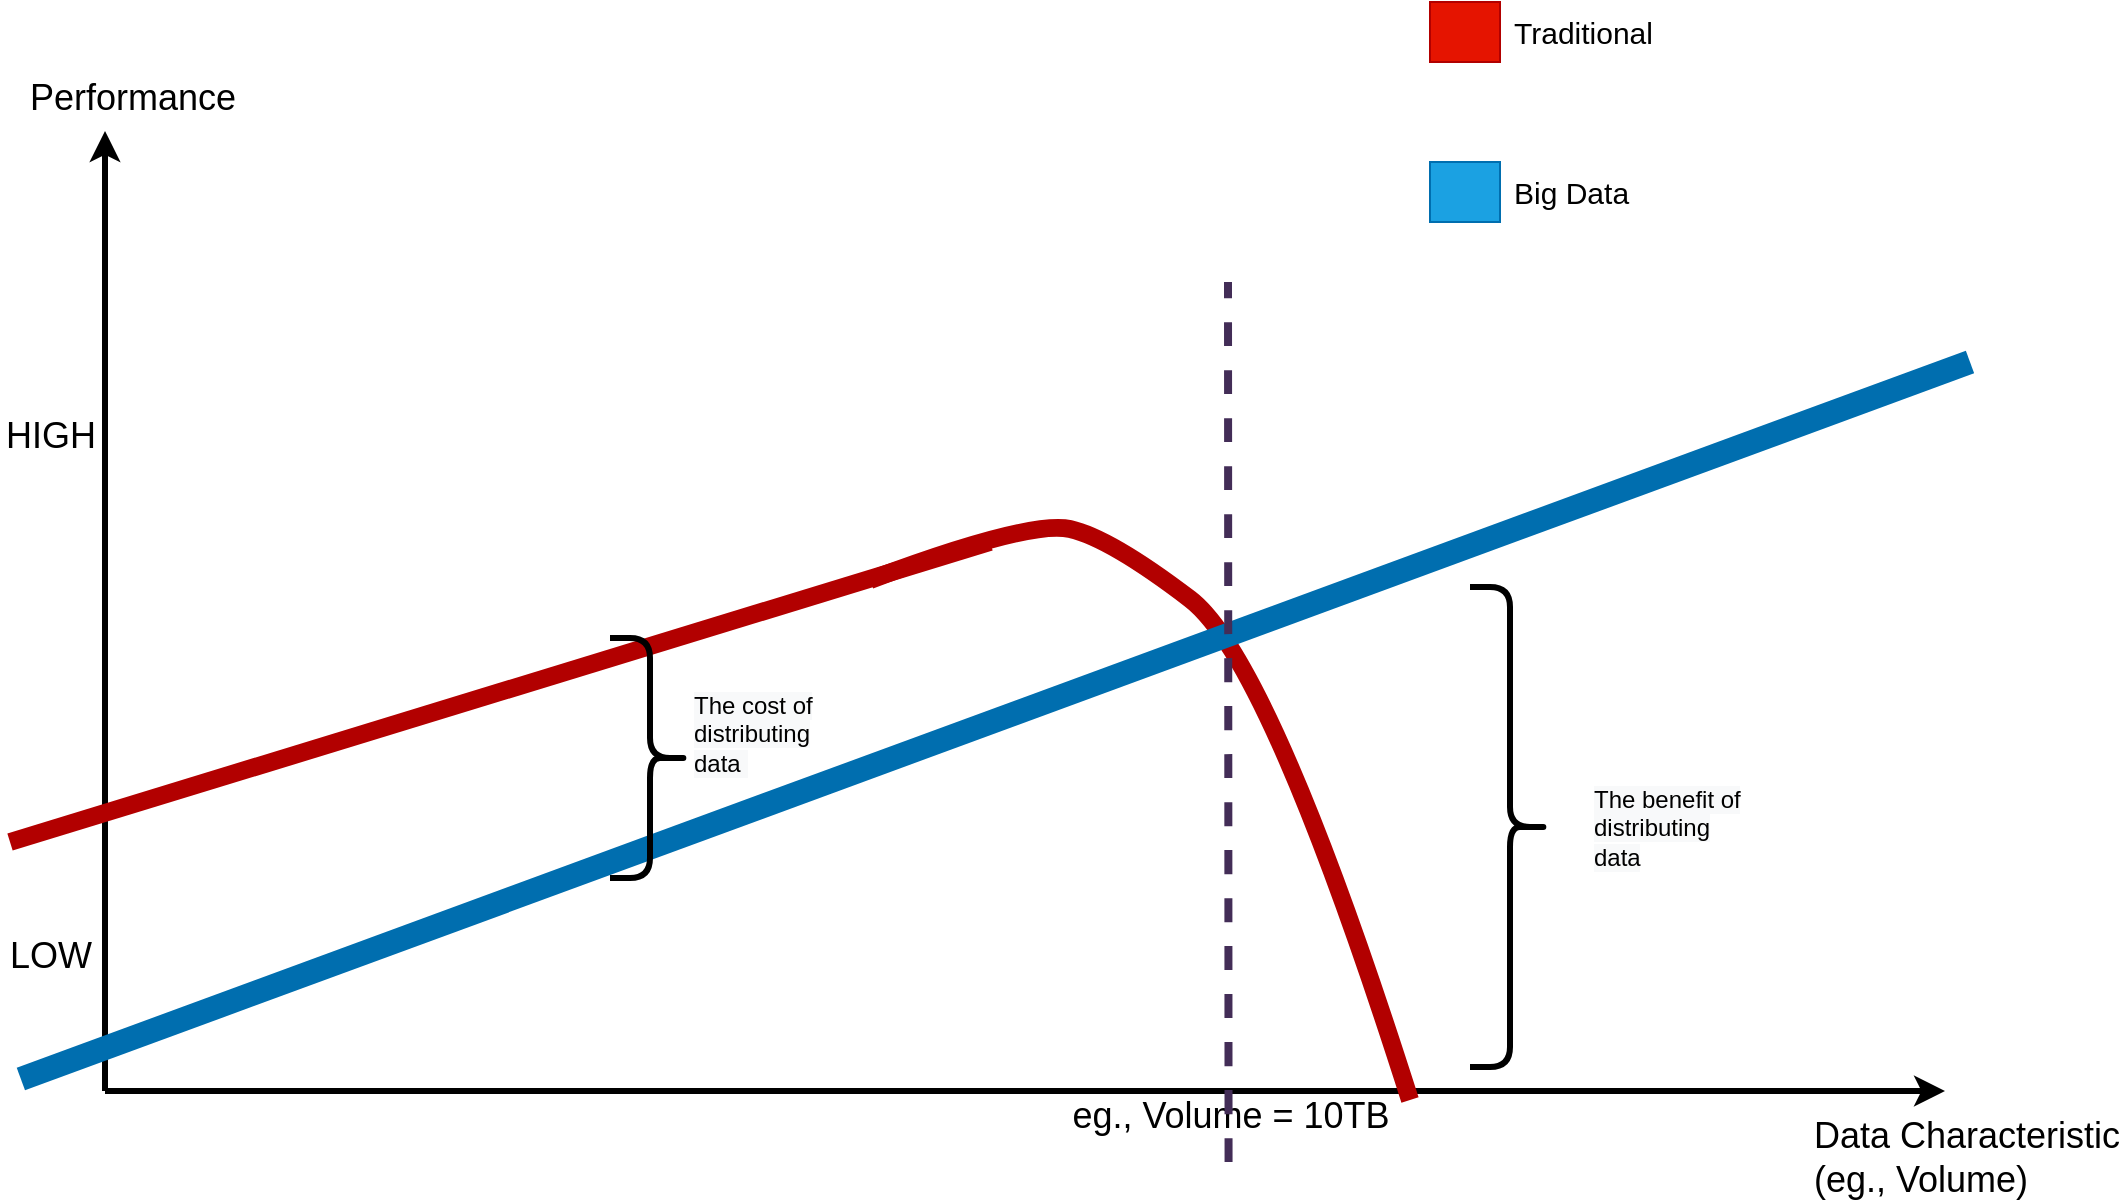 <mxfile version="15.8.7" type="device"><diagram id="07fea595-8f29-1299-0266-81d95cde20df" name="Page-1"><mxGraphModel dx="-766" dy="317" grid="1" gridSize="10" guides="1" tooltips="1" connect="1" arrows="1" fold="1" page="1" pageScale="1" pageWidth="1169" pageHeight="827" background="none" math="0" shadow="0"><root><mxCell id="0"/><mxCell id="1" parent="0"/><mxCell id="727" value="" style="edgeStyle=none;html=1;fontColor=#000000;strokeWidth=3;strokeColor=#000000;" parent="1" edge="1"><mxGeometry width="100" height="100" relative="1" as="geometry"><mxPoint x="2437.5" y="1594.5" as="sourcePoint"/><mxPoint x="2437.5" y="1114.5" as="targetPoint"/></mxGeometry></mxCell><mxCell id="734" value="" style="edgeStyle=none;html=1;fontColor=#000000;strokeWidth=3;strokeColor=#000000;" parent="1" edge="1"><mxGeometry width="100" height="100" relative="1" as="geometry"><mxPoint x="2437.5" y="1594.5" as="sourcePoint"/><mxPoint x="3357.5" y="1594.5" as="targetPoint"/></mxGeometry></mxCell><mxCell id="735" value="Data Characteristic&lt;br&gt;(eg., Volume)" style="text;spacingTop=-5;html=1;fontSize=18;fontStyle=0;points=[];strokeColor=none;" parent="1" vertex="1"><mxGeometry x="3290" y="1604.5" width="80" height="20" as="geometry"/></mxCell><mxCell id="745" value="Performance" style="text;spacingTop=-5;html=1;fontSize=18;fontStyle=0;points=[]" parent="1" vertex="1"><mxGeometry x="2397.5" y="1085.5" width="80" height="20" as="geometry"/></mxCell><mxCell id="746" value="LOW" style="text;spacingTop=-5;align=center;verticalAlign=middle;fontStyle=0;html=1;fontSize=18;points=[]" parent="1" vertex="1"><mxGeometry x="2394.5" y="1464.5" width="30" height="130.0" as="geometry"/></mxCell><mxCell id="748" value="HIGH" style="text;spacingTop=-5;align=center;verticalAlign=middle;fontStyle=0;html=1;fontSize=18;points=[]" parent="1" vertex="1"><mxGeometry x="2394.5" y="1204.5" width="30" height="130.0" as="geometry"/></mxCell><mxCell id="752" value="eg., Volume = 10TB" style="text;spacingTop=-5;align=center;verticalAlign=middle;fontStyle=0;html=1;fontSize=18;points=[];strokeColor=none;" parent="1" vertex="1"><mxGeometry x="2940" y="1594.5" width="120" height="30" as="geometry"/></mxCell><mxCell id="muLK-OjMAj6RMOhACYfM-752" value="" style="endArrow=none;html=1;fillColor=#e51400;strokeColor=#B20000;curved=1;strokeWidth=9;" edge="1" parent="1"><mxGeometry width="50" height="50" relative="1" as="geometry"><mxPoint x="2390" y="1470" as="sourcePoint"/><mxPoint x="2880" y="1320" as="targetPoint"/></mxGeometry></mxCell><mxCell id="muLK-OjMAj6RMOhACYfM-754" value="" style="curved=1;endArrow=none;html=1;endFill=0;fillColor=#e51400;strokeColor=#B20000;strokeWidth=9;" edge="1" parent="1"><mxGeometry width="50" height="50" relative="1" as="geometry"><mxPoint x="3090" y="1599" as="sourcePoint"/><mxPoint x="2820" y="1339" as="targetPoint"/><Array as="points"><mxPoint x="3020" y="1379"/><mxPoint x="2940" y="1318"/><mxPoint x="2900" y="1309"/></Array></mxGeometry></mxCell><mxCell id="muLK-OjMAj6RMOhACYfM-755" value="" style="endArrow=none;html=1;rounded=0;exitX=0.031;exitY=0.954;exitDx=0;exitDy=0;exitPerimeter=0;fillColor=#1ba1e2;strokeColor=#006EAF;strokeWidth=12;" edge="1" parent="1" source="746"><mxGeometry width="50" height="50" relative="1" as="geometry"><mxPoint x="2810" y="1280" as="sourcePoint"/><mxPoint x="3370" y="1230" as="targetPoint"/></mxGeometry></mxCell><mxCell id="muLK-OjMAj6RMOhACYfM-756" value="" style="group" vertex="1" connectable="0" parent="1"><mxGeometry x="3100" y="1050" width="120" height="110.0" as="geometry"/></mxCell><mxCell id="739" value="" style="whiteSpace=wrap;fillColor=#1ba1e2;gradientDirection=east;strokeColor=#006EAF;html=1;fontColor=#ffffff;" parent="muLK-OjMAj6RMOhACYfM-756" vertex="1"><mxGeometry y="80" width="35.0" height="30.0" as="geometry"/></mxCell><mxCell id="741" value="" style="whiteSpace=wrap;fillColor=#e51400;gradientDirection=east;strokeColor=#B20000;html=1;fontColor=#ffffff;" parent="muLK-OjMAj6RMOhACYfM-756" vertex="1"><mxGeometry width="35.0" height="30.0" as="geometry"/></mxCell><mxCell id="742" value="Traditional" style="text;spacingTop=-5;html=1;points=[];fontSize=15;" parent="muLK-OjMAj6RMOhACYfM-756" vertex="1"><mxGeometry x="40" y="5.0" width="80" height="20" as="geometry"/></mxCell><mxCell id="744" value="Big Data" style="text;spacingTop=-5;html=1;points=[];fontSize=15;" parent="muLK-OjMAj6RMOhACYfM-756" vertex="1"><mxGeometry x="40" y="85.0" width="80" height="20" as="geometry"/></mxCell><mxCell id="muLK-OjMAj6RMOhACYfM-757" value="" style="endArrow=none;html=1;strokeWidth=4;curved=1;exitX=0.494;exitY=1.183;exitDx=0;exitDy=0;exitPerimeter=0;fillColor=#76608a;strokeColor=#432D57;dashed=1;" edge="1" parent="1" source="752"><mxGeometry width="50" height="50" relative="1" as="geometry"><mxPoint x="3010" y="1500" as="sourcePoint"/><mxPoint x="2999" y="1190" as="targetPoint"/></mxGeometry></mxCell><mxCell id="muLK-OjMAj6RMOhACYfM-759" value="" style="shape=curlyBracket;whiteSpace=wrap;html=1;rounded=1;flipH=1;horizontal=1;verticalAlign=middle;size=0.5;fontSize=14;strokeWidth=3;" vertex="1" parent="1"><mxGeometry x="2690" y="1368" width="40" height="120" as="geometry"/></mxCell><mxCell id="muLK-OjMAj6RMOhACYfM-760" value="&lt;meta charset=&quot;utf-8&quot;&gt;&lt;span style=&quot;color: rgb(0, 0, 0); font-family: helvetica; font-size: 12px; font-style: normal; font-weight: 400; letter-spacing: normal; text-align: center; text-indent: 0px; text-transform: none; word-spacing: 0px; background-color: rgb(248, 249, 250); display: inline; float: none;&quot;&gt;The cost of distributing data&amp;nbsp;&lt;/span&gt;" style="text;whiteSpace=wrap;html=1;" vertex="1" parent="1"><mxGeometry x="2730" y="1388" width="80" height="30" as="geometry"/></mxCell><mxCell id="muLK-OjMAj6RMOhACYfM-762" value="&lt;span style=&quot;color: rgb(0 , 0 , 0) ; font-family: &amp;#34;helvetica&amp;#34; ; font-size: 12px ; font-style: normal ; font-weight: 400 ; letter-spacing: normal ; text-align: center ; text-indent: 0px ; text-transform: none ; word-spacing: 0px ; background-color: rgb(248 , 249 , 250) ; display: inline ; float: none&quot;&gt;The benefit of distributing data&lt;/span&gt;" style="text;whiteSpace=wrap;html=1;" vertex="1" parent="1"><mxGeometry x="3180" y="1434.5" width="80" height="30" as="geometry"/></mxCell><mxCell id="muLK-OjMAj6RMOhACYfM-763" value="" style="shape=curlyBracket;whiteSpace=wrap;html=1;rounded=1;flipH=1;horizontal=1;verticalAlign=middle;size=0.5;fontSize=14;strokeWidth=3;" vertex="1" parent="1"><mxGeometry x="3120" y="1342.5" width="40" height="240" as="geometry"/></mxCell></root></mxGraphModel></diagram></mxfile>